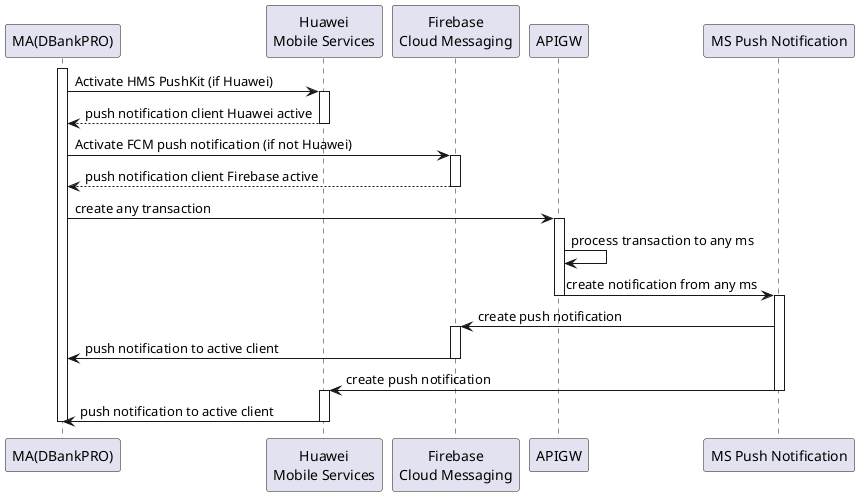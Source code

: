 @startuml huawei push notification
participant "MA(DBankPRO)" as ma
participant "Huawei\nMobile Services" as hms
participant "Firebase\nCloud Messaging" as fcm
participant "APIGW" as apigw
participant "MS Push Notification" as ms

activate ma
ma -> hms: Activate HMS PushKit (if Huawei)
activate hms
return push notification client Huawei active
deactivate hms
ma -> fcm: Activate FCM push notification (if not Huawei)
activate fcm
return push notification client Firebase active
deactivate fcm

ma -> apigw: create any transaction
activate apigw
apigw -> apigw: process transaction to any ms
apigw -> ms: create notification from any ms
deactivate apigw
activate ms
ms -> fcm: create push notification
activate fcm
fcm -> ma: push notification to active client
deactivate fcm
ms -> hms: create push notification
deactivate ms
activate hms
hms -> ma: push notification to active client
deactivate hms

deactivate ma